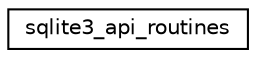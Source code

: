 digraph "Graphical Class Hierarchy"
{
 // LATEX_PDF_SIZE
  edge [fontname="Helvetica",fontsize="10",labelfontname="Helvetica",labelfontsize="10"];
  node [fontname="Helvetica",fontsize="10",shape=record];
  rankdir="LR";
  Node0 [label="sqlite3_api_routines",height=0.2,width=0.4,color="black", fillcolor="white", style="filled",URL="$d4/d6f/structsqlite3__api__routines.html",tooltip=" "];
}

